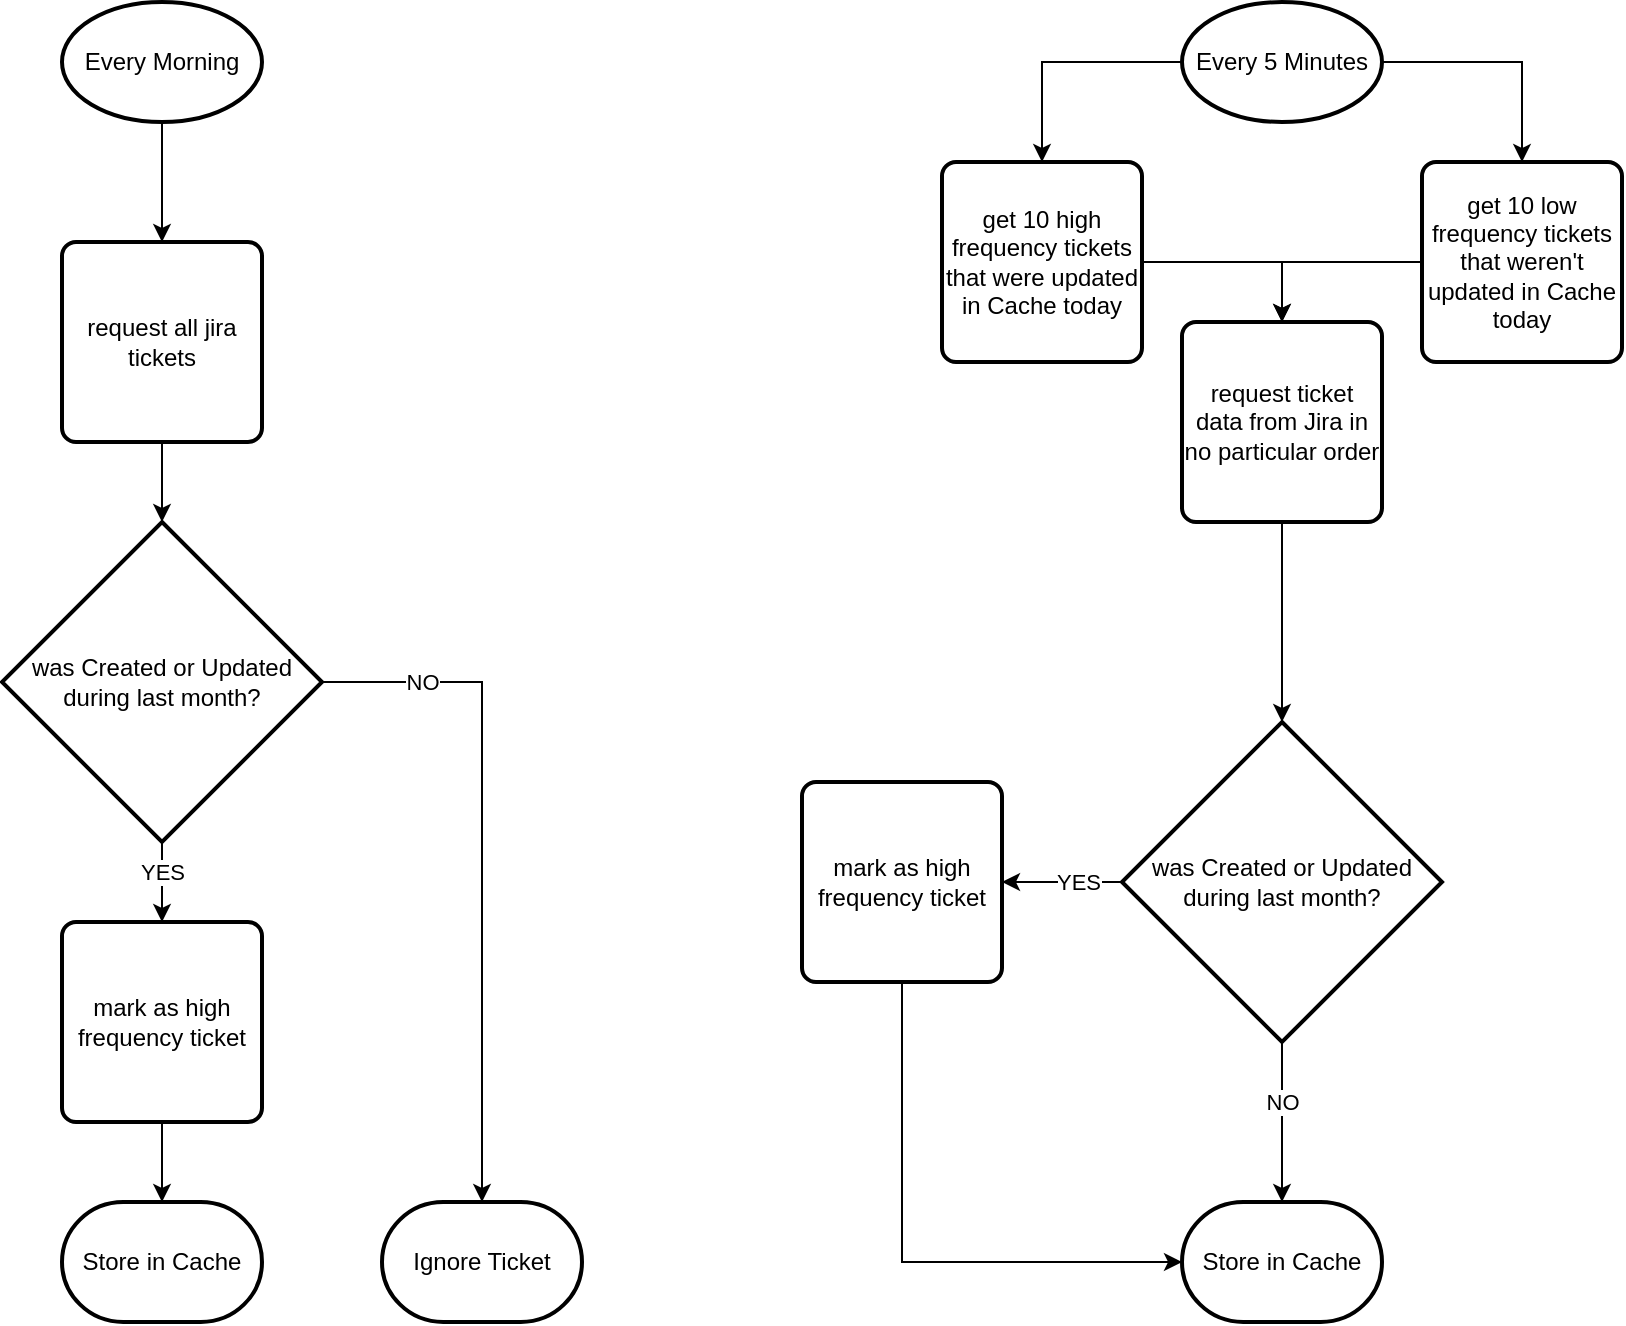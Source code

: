 <mxfile version="14.1.8" type="device"><diagram id="4WmE_VDwTk3QN7GwAOfj" name="Seite-1"><mxGraphModel dx="1408" dy="808" grid="1" gridSize="10" guides="1" tooltips="1" connect="1" arrows="1" fold="1" page="1" pageScale="1" pageWidth="1169" pageHeight="827" math="0" shadow="0"><root><mxCell id="0"/><mxCell id="1" parent="0"/><mxCell id="8euUN7qSAlMMbmapX6g2-4" style="edgeStyle=orthogonalEdgeStyle;rounded=0;orthogonalLoop=1;jettySize=auto;html=1;entryX=0.5;entryY=0;entryDx=0;entryDy=0;" edge="1" parent="1" source="8euUN7qSAlMMbmapX6g2-1" target="8euUN7qSAlMMbmapX6g2-2"><mxGeometry relative="1" as="geometry"/></mxCell><mxCell id="8euUN7qSAlMMbmapX6g2-1" value="Every 5 Minutes" style="strokeWidth=2;html=1;shape=mxgraph.flowchart.start_1;whiteSpace=wrap;" vertex="1" parent="1"><mxGeometry x="830" y="40" width="100" height="60" as="geometry"/></mxCell><mxCell id="8euUN7qSAlMMbmapX6g2-5" style="edgeStyle=orthogonalEdgeStyle;rounded=0;orthogonalLoop=1;jettySize=auto;html=1;entryX=0.5;entryY=0;entryDx=0;entryDy=0;exitX=1;exitY=0.5;exitDx=0;exitDy=0;exitPerimeter=0;" edge="1" parent="1" source="8euUN7qSAlMMbmapX6g2-1" target="8euUN7qSAlMMbmapX6g2-3"><mxGeometry relative="1" as="geometry"/></mxCell><mxCell id="8euUN7qSAlMMbmapX6g2-18" style="edgeStyle=orthogonalEdgeStyle;rounded=0;orthogonalLoop=1;jettySize=auto;html=1;entryX=0.5;entryY=0;entryDx=0;entryDy=0;" edge="1" parent="1" source="8euUN7qSAlMMbmapX6g2-2" target="8euUN7qSAlMMbmapX6g2-15"><mxGeometry relative="1" as="geometry"/></mxCell><mxCell id="8euUN7qSAlMMbmapX6g2-2" value="get 10 high frequency tickets that were updated in Cache today" style="rounded=1;whiteSpace=wrap;html=1;absoluteArcSize=1;arcSize=14;strokeWidth=2;" vertex="1" parent="1"><mxGeometry x="710" y="120" width="100" height="100" as="geometry"/></mxCell><mxCell id="8euUN7qSAlMMbmapX6g2-3" value="get 10 low frequency tickets that weren't updated in Cache today" style="rounded=1;whiteSpace=wrap;html=1;absoluteArcSize=1;arcSize=14;strokeWidth=2;" vertex="1" parent="1"><mxGeometry x="950" y="120" width="100" height="100" as="geometry"/></mxCell><mxCell id="8euUN7qSAlMMbmapX6g2-10" style="edgeStyle=orthogonalEdgeStyle;rounded=0;orthogonalLoop=1;jettySize=auto;html=1;entryX=1;entryY=0.5;entryDx=0;entryDy=0;" edge="1" parent="1" source="8euUN7qSAlMMbmapX6g2-6" target="8euUN7qSAlMMbmapX6g2-9"><mxGeometry relative="1" as="geometry"/></mxCell><mxCell id="8euUN7qSAlMMbmapX6g2-11" value="YES" style="edgeLabel;html=1;align=center;verticalAlign=middle;resizable=0;points=[];" vertex="1" connectable="0" parent="8euUN7qSAlMMbmapX6g2-10"><mxGeometry x="-0.244" relative="1" as="geometry"><mxPoint as="offset"/></mxGeometry></mxCell><mxCell id="8euUN7qSAlMMbmapX6g2-46" style="edgeStyle=orthogonalEdgeStyle;rounded=0;orthogonalLoop=1;jettySize=auto;html=1;entryX=0.5;entryY=0;entryDx=0;entryDy=0;entryPerimeter=0;" edge="1" parent="1" source="8euUN7qSAlMMbmapX6g2-6" target="8euUN7qSAlMMbmapX6g2-20"><mxGeometry relative="1" as="geometry"/></mxCell><mxCell id="8euUN7qSAlMMbmapX6g2-47" value="NO" style="edgeLabel;html=1;align=center;verticalAlign=middle;resizable=0;points=[];" vertex="1" connectable="0" parent="8euUN7qSAlMMbmapX6g2-46"><mxGeometry x="-0.25" y="1" relative="1" as="geometry"><mxPoint x="-1" as="offset"/></mxGeometry></mxCell><mxCell id="8euUN7qSAlMMbmapX6g2-6" value="was Created or Updated during last month?" style="strokeWidth=2;html=1;shape=mxgraph.flowchart.decision;whiteSpace=wrap;" vertex="1" parent="1"><mxGeometry x="800" y="400" width="160" height="160" as="geometry"/></mxCell><mxCell id="8euUN7qSAlMMbmapX6g2-21" style="edgeStyle=orthogonalEdgeStyle;rounded=0;orthogonalLoop=1;jettySize=auto;html=1;entryX=0;entryY=0.5;entryDx=0;entryDy=0;entryPerimeter=0;exitX=0.5;exitY=1;exitDx=0;exitDy=0;" edge="1" parent="1" source="8euUN7qSAlMMbmapX6g2-9" target="8euUN7qSAlMMbmapX6g2-20"><mxGeometry relative="1" as="geometry"/></mxCell><mxCell id="8euUN7qSAlMMbmapX6g2-9" value="mark as high frequency ticket" style="rounded=1;whiteSpace=wrap;html=1;absoluteArcSize=1;arcSize=14;strokeWidth=2;" vertex="1" parent="1"><mxGeometry x="640" y="430" width="100" height="100" as="geometry"/></mxCell><mxCell id="8euUN7qSAlMMbmapX6g2-19" style="edgeStyle=orthogonalEdgeStyle;rounded=0;orthogonalLoop=1;jettySize=auto;html=1;entryX=0.5;entryY=0;entryDx=0;entryDy=0;entryPerimeter=0;" edge="1" parent="1" source="8euUN7qSAlMMbmapX6g2-15" target="8euUN7qSAlMMbmapX6g2-6"><mxGeometry relative="1" as="geometry"/></mxCell><mxCell id="8euUN7qSAlMMbmapX6g2-15" value="request ticket data from Jira in no particular order" style="rounded=1;whiteSpace=wrap;html=1;absoluteArcSize=1;arcSize=14;strokeWidth=2;" vertex="1" parent="1"><mxGeometry x="830" y="200" width="100" height="100" as="geometry"/></mxCell><mxCell id="8euUN7qSAlMMbmapX6g2-17" style="edgeStyle=orthogonalEdgeStyle;rounded=0;orthogonalLoop=1;jettySize=auto;html=1;entryX=0.5;entryY=0;entryDx=0;entryDy=0;entryPerimeter=0;exitX=0;exitY=0.5;exitDx=0;exitDy=0;" edge="1" parent="1" source="8euUN7qSAlMMbmapX6g2-3" target="8euUN7qSAlMMbmapX6g2-15"><mxGeometry relative="1" as="geometry"><mxPoint x="950" y="170" as="sourcePoint"/><mxPoint x="880" y="400" as="targetPoint"/></mxGeometry></mxCell><mxCell id="8euUN7qSAlMMbmapX6g2-20" value="Store in Cache" style="strokeWidth=2;html=1;shape=mxgraph.flowchart.terminator;whiteSpace=wrap;" vertex="1" parent="1"><mxGeometry x="830" y="640" width="100" height="60" as="geometry"/></mxCell><mxCell id="8euUN7qSAlMMbmapX6g2-26" style="edgeStyle=orthogonalEdgeStyle;rounded=0;orthogonalLoop=1;jettySize=auto;html=1;entryX=0.5;entryY=0;entryDx=0;entryDy=0;" edge="1" parent="1" source="8euUN7qSAlMMbmapX6g2-23" target="8euUN7qSAlMMbmapX6g2-25"><mxGeometry relative="1" as="geometry"/></mxCell><mxCell id="8euUN7qSAlMMbmapX6g2-23" value="Every Morning" style="strokeWidth=2;html=1;shape=mxgraph.flowchart.start_1;whiteSpace=wrap;" vertex="1" parent="1"><mxGeometry x="270" y="40" width="100" height="60" as="geometry"/></mxCell><mxCell id="8euUN7qSAlMMbmapX6g2-43" style="edgeStyle=orthogonalEdgeStyle;rounded=0;orthogonalLoop=1;jettySize=auto;html=1;entryX=0.5;entryY=0;entryDx=0;entryDy=0;entryPerimeter=0;" edge="1" parent="1" source="8euUN7qSAlMMbmapX6g2-25" target="8euUN7qSAlMMbmapX6g2-39"><mxGeometry relative="1" as="geometry"/></mxCell><mxCell id="8euUN7qSAlMMbmapX6g2-25" value="request all jira tickets" style="rounded=1;whiteSpace=wrap;html=1;absoluteArcSize=1;arcSize=14;strokeWidth=2;" vertex="1" parent="1"><mxGeometry x="270" y="160" width="100" height="100" as="geometry"/></mxCell><mxCell id="8euUN7qSAlMMbmapX6g2-35" style="edgeStyle=orthogonalEdgeStyle;rounded=0;orthogonalLoop=1;jettySize=auto;html=1;entryX=0.5;entryY=0;entryDx=0;entryDy=0;" edge="1" parent="1" source="8euUN7qSAlMMbmapX6g2-39" target="8euUN7qSAlMMbmapX6g2-40"><mxGeometry relative="1" as="geometry"/></mxCell><mxCell id="8euUN7qSAlMMbmapX6g2-36" value="YES" style="edgeLabel;html=1;align=center;verticalAlign=middle;resizable=0;points=[];" vertex="1" connectable="0" parent="8euUN7qSAlMMbmapX6g2-35"><mxGeometry x="-0.244" relative="1" as="geometry"><mxPoint as="offset"/></mxGeometry></mxCell><mxCell id="8euUN7qSAlMMbmapX6g2-37" style="edgeStyle=orthogonalEdgeStyle;rounded=0;orthogonalLoop=1;jettySize=auto;html=1;entryX=0.5;entryY=0;entryDx=0;entryDy=0;entryPerimeter=0;" edge="1" parent="1" source="8euUN7qSAlMMbmapX6g2-39" target="8euUN7qSAlMMbmapX6g2-42"><mxGeometry relative="1" as="geometry"><mxPoint x="460" y="380" as="targetPoint"/></mxGeometry></mxCell><mxCell id="8euUN7qSAlMMbmapX6g2-38" value="NO" style="edgeLabel;html=1;align=center;verticalAlign=middle;resizable=0;points=[];" vertex="1" connectable="0" parent="8euUN7qSAlMMbmapX6g2-37"><mxGeometry x="0.244" y="1" relative="1" as="geometry"><mxPoint x="-31" y="-132" as="offset"/></mxGeometry></mxCell><mxCell id="8euUN7qSAlMMbmapX6g2-39" value="was Created or Updated during last month?" style="strokeWidth=2;html=1;shape=mxgraph.flowchart.decision;whiteSpace=wrap;" vertex="1" parent="1"><mxGeometry x="240" y="300" width="160" height="160" as="geometry"/></mxCell><mxCell id="8euUN7qSAlMMbmapX6g2-45" style="edgeStyle=orthogonalEdgeStyle;rounded=0;orthogonalLoop=1;jettySize=auto;html=1;entryX=0.5;entryY=0;entryDx=0;entryDy=0;entryPerimeter=0;" edge="1" parent="1" source="8euUN7qSAlMMbmapX6g2-40" target="8euUN7qSAlMMbmapX6g2-44"><mxGeometry relative="1" as="geometry"/></mxCell><mxCell id="8euUN7qSAlMMbmapX6g2-40" value="mark as high frequency ticket" style="rounded=1;whiteSpace=wrap;html=1;absoluteArcSize=1;arcSize=14;strokeWidth=2;" vertex="1" parent="1"><mxGeometry x="270" y="500" width="100" height="100" as="geometry"/></mxCell><mxCell id="8euUN7qSAlMMbmapX6g2-42" value="Ignore Ticket" style="strokeWidth=2;html=1;shape=mxgraph.flowchart.terminator;whiteSpace=wrap;" vertex="1" parent="1"><mxGeometry x="430" y="640" width="100" height="60" as="geometry"/></mxCell><mxCell id="8euUN7qSAlMMbmapX6g2-44" value="Store in Cache" style="strokeWidth=2;html=1;shape=mxgraph.flowchart.terminator;whiteSpace=wrap;" vertex="1" parent="1"><mxGeometry x="270" y="640" width="100" height="60" as="geometry"/></mxCell></root></mxGraphModel></diagram></mxfile>